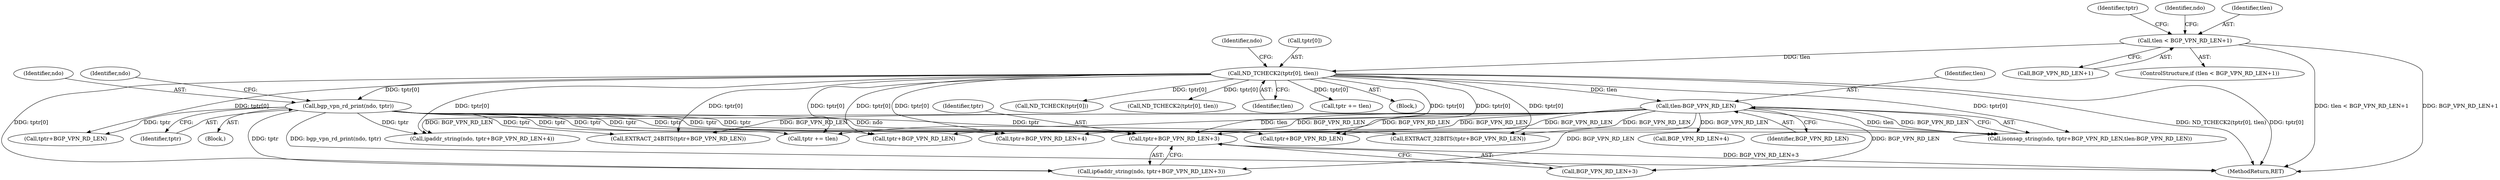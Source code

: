 digraph "0_tcpdump_50a44b6b8e4f7c127440dbd4239cf571945cc1e7@pointer" {
"1001060" [label="(Call,tptr+BGP_VPN_RD_LEN+3)"];
"1001004" [label="(Call,ND_TCHECK2(tptr[0], tlen))"];
"1000989" [label="(Call,tlen < BGP_VPN_RD_LEN+1)"];
"1001015" [label="(Call,bgp_vpn_rd_print(ndo, tptr))"];
"1001023" [label="(Call,tlen-BGP_VPN_RD_LEN)"];
"1001114" [label="(Call,ND_TCHECK(tptr[0]))"];
"1001049" [label="(Call,tptr+BGP_VPN_RD_LEN)"];
"1001038" [label="(Call,ipaddr_string(ndo, tptr+BGP_VPN_RD_LEN+4))"];
"1001028" [label="(Call,EXTRACT_32BITS(tptr+BGP_VPN_RD_LEN))"];
"1001073" [label="(Call,ND_TCHECK2(tptr[0], tlen))"];
"1001048" [label="(Call,EXTRACT_24BITS(tptr+BGP_VPN_RD_LEN))"];
"1001023" [label="(Call,tlen-BGP_VPN_RD_LEN)"];
"1001011" [label="(Identifier,ndo)"];
"1001062" [label="(Call,BGP_VPN_RD_LEN+3)"];
"1001014" [label="(Block,)"];
"1001015" [label="(Call,bgp_vpn_rd_print(ndo, tptr))"];
"1001058" [label="(Call,ip6addr_string(ndo, tptr+BGP_VPN_RD_LEN+3))"];
"1001065" [label="(Call,tptr += tlen)"];
"1000989" [label="(Call,tlen < BGP_VPN_RD_LEN+1)"];
"1000991" [label="(Call,BGP_VPN_RD_LEN+1)"];
"1001017" [label="(Identifier,tptr)"];
"1001008" [label="(Identifier,tlen)"];
"1001029" [label="(Call,tptr+BGP_VPN_RD_LEN)"];
"1001024" [label="(Identifier,tlen)"];
"1001004" [label="(Call,ND_TCHECK2(tptr[0], tlen))"];
"1001040" [label="(Call,tptr+BGP_VPN_RD_LEN+4)"];
"1001006" [label="(Identifier,tptr)"];
"1001042" [label="(Call,BGP_VPN_RD_LEN+4)"];
"1001016" [label="(Identifier,ndo)"];
"1001019" [label="(Identifier,ndo)"];
"1002915" [label="(MethodReturn,RET)"];
"1001018" [label="(Call,isonsap_string(ndo, tptr+BGP_VPN_RD_LEN,tlen-BGP_VPN_RD_LEN))"];
"1001060" [label="(Call,tptr+BGP_VPN_RD_LEN+3)"];
"1001111" [label="(Call,tptr += tlen)"];
"1001025" [label="(Identifier,BGP_VPN_RD_LEN)"];
"1001020" [label="(Call,tptr+BGP_VPN_RD_LEN)"];
"1001003" [label="(Block,)"];
"1001005" [label="(Call,tptr[0])"];
"1001061" [label="(Identifier,tptr)"];
"1000988" [label="(ControlStructure,if (tlen < BGP_VPN_RD_LEN+1))"];
"1000997" [label="(Identifier,ndo)"];
"1000990" [label="(Identifier,tlen)"];
"1001060" -> "1001058"  [label="AST: "];
"1001060" -> "1001062"  [label="CFG: "];
"1001061" -> "1001060"  [label="AST: "];
"1001062" -> "1001060"  [label="AST: "];
"1001058" -> "1001060"  [label="CFG: "];
"1001060" -> "1002915"  [label="DDG: BGP_VPN_RD_LEN+3"];
"1001004" -> "1001060"  [label="DDG: tptr[0]"];
"1001015" -> "1001060"  [label="DDG: tptr"];
"1001023" -> "1001060"  [label="DDG: BGP_VPN_RD_LEN"];
"1001004" -> "1001003"  [label="AST: "];
"1001004" -> "1001008"  [label="CFG: "];
"1001005" -> "1001004"  [label="AST: "];
"1001008" -> "1001004"  [label="AST: "];
"1001011" -> "1001004"  [label="CFG: "];
"1001004" -> "1002915"  [label="DDG: ND_TCHECK2(tptr[0], tlen)"];
"1001004" -> "1002915"  [label="DDG: tptr[0]"];
"1000989" -> "1001004"  [label="DDG: tlen"];
"1001004" -> "1001015"  [label="DDG: tptr[0]"];
"1001004" -> "1001018"  [label="DDG: tptr[0]"];
"1001004" -> "1001020"  [label="DDG: tptr[0]"];
"1001004" -> "1001023"  [label="DDG: tlen"];
"1001004" -> "1001028"  [label="DDG: tptr[0]"];
"1001004" -> "1001029"  [label="DDG: tptr[0]"];
"1001004" -> "1001038"  [label="DDG: tptr[0]"];
"1001004" -> "1001040"  [label="DDG: tptr[0]"];
"1001004" -> "1001048"  [label="DDG: tptr[0]"];
"1001004" -> "1001049"  [label="DDG: tptr[0]"];
"1001004" -> "1001058"  [label="DDG: tptr[0]"];
"1001004" -> "1001065"  [label="DDG: tptr[0]"];
"1001004" -> "1001073"  [label="DDG: tptr[0]"];
"1001004" -> "1001111"  [label="DDG: tptr[0]"];
"1001004" -> "1001114"  [label="DDG: tptr[0]"];
"1000989" -> "1000988"  [label="AST: "];
"1000989" -> "1000991"  [label="CFG: "];
"1000990" -> "1000989"  [label="AST: "];
"1000991" -> "1000989"  [label="AST: "];
"1000997" -> "1000989"  [label="CFG: "];
"1001006" -> "1000989"  [label="CFG: "];
"1000989" -> "1002915"  [label="DDG: tlen < BGP_VPN_RD_LEN+1"];
"1000989" -> "1002915"  [label="DDG: BGP_VPN_RD_LEN+1"];
"1001015" -> "1001014"  [label="AST: "];
"1001015" -> "1001017"  [label="CFG: "];
"1001016" -> "1001015"  [label="AST: "];
"1001017" -> "1001015"  [label="AST: "];
"1001019" -> "1001015"  [label="CFG: "];
"1001015" -> "1002915"  [label="DDG: bgp_vpn_rd_print(ndo, tptr)"];
"1001015" -> "1001018"  [label="DDG: ndo"];
"1001015" -> "1001018"  [label="DDG: tptr"];
"1001015" -> "1001020"  [label="DDG: tptr"];
"1001015" -> "1001028"  [label="DDG: tptr"];
"1001015" -> "1001029"  [label="DDG: tptr"];
"1001015" -> "1001038"  [label="DDG: tptr"];
"1001015" -> "1001040"  [label="DDG: tptr"];
"1001015" -> "1001048"  [label="DDG: tptr"];
"1001015" -> "1001049"  [label="DDG: tptr"];
"1001015" -> "1001058"  [label="DDG: tptr"];
"1001015" -> "1001065"  [label="DDG: tptr"];
"1001023" -> "1001018"  [label="AST: "];
"1001023" -> "1001025"  [label="CFG: "];
"1001024" -> "1001023"  [label="AST: "];
"1001025" -> "1001023"  [label="AST: "];
"1001018" -> "1001023"  [label="CFG: "];
"1001023" -> "1001018"  [label="DDG: tlen"];
"1001023" -> "1001018"  [label="DDG: BGP_VPN_RD_LEN"];
"1001023" -> "1001028"  [label="DDG: BGP_VPN_RD_LEN"];
"1001023" -> "1001029"  [label="DDG: BGP_VPN_RD_LEN"];
"1001023" -> "1001038"  [label="DDG: BGP_VPN_RD_LEN"];
"1001023" -> "1001040"  [label="DDG: BGP_VPN_RD_LEN"];
"1001023" -> "1001042"  [label="DDG: BGP_VPN_RD_LEN"];
"1001023" -> "1001048"  [label="DDG: BGP_VPN_RD_LEN"];
"1001023" -> "1001049"  [label="DDG: BGP_VPN_RD_LEN"];
"1001023" -> "1001058"  [label="DDG: BGP_VPN_RD_LEN"];
"1001023" -> "1001062"  [label="DDG: BGP_VPN_RD_LEN"];
"1001023" -> "1001065"  [label="DDG: tlen"];
}
